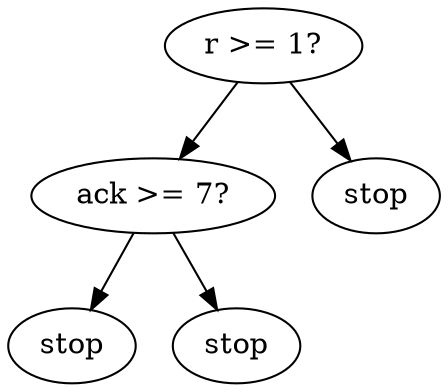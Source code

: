 digraph tree {
    "0x0" [label="r >= 1?"];
    "0x1" [label="ack >= 7?"];
    "0x2" [label="stop"];
    "0x3" [label="stop"];
    "0x4" [label="stop"];
    "0x0" -> "0x1";
    "0x0" -> "0x4";
    "0x1" -> "0x2";
    "0x1" -> "0x3";
}

